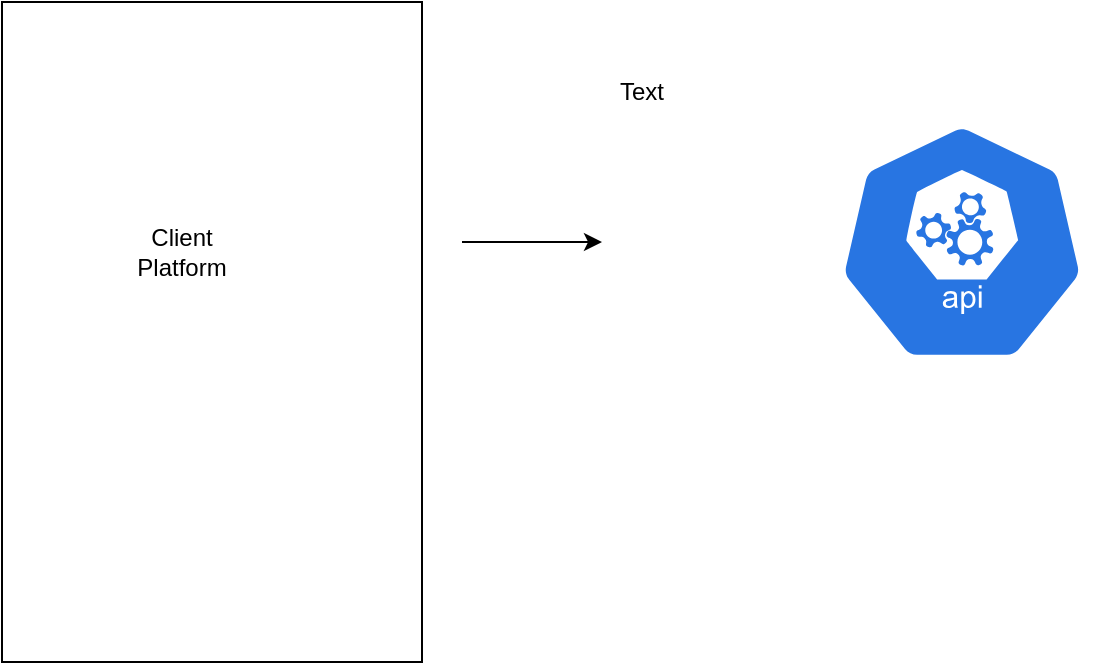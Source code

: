 <mxfile version="20.7.4" type="device"><diagram id="Ht1M8jgEwFfnCIfOTk4-" name="Page-1"><mxGraphModel dx="1122" dy="762" grid="1" gridSize="10" guides="1" tooltips="1" connect="1" arrows="1" fold="1" page="1" pageScale="1" pageWidth="1169" pageHeight="827" math="0" shadow="0"><root><mxCell id="0"/><mxCell id="1" parent="0"/><mxCell id="ZZOkl-elD7u4CBkSJhDt-1" value="" style="sketch=0;html=1;dashed=0;whitespace=wrap;fillColor=#2875E2;strokeColor=#ffffff;points=[[0.005,0.63,0],[0.1,0.2,0],[0.9,0.2,0],[0.5,0,0],[0.995,0.63,0],[0.72,0.99,0],[0.5,1,0],[0.28,0.99,0]];verticalLabelPosition=bottom;align=center;verticalAlign=top;shape=mxgraph.kubernetes.icon;prIcon=api" vertex="1" parent="1"><mxGeometry x="460" y="310" width="140" height="120" as="geometry"/></mxCell><mxCell id="ZZOkl-elD7u4CBkSJhDt-4" value="" style="rounded=0;whiteSpace=wrap;html=1;" vertex="1" parent="1"><mxGeometry x="50" y="250" width="210" height="330" as="geometry"/></mxCell><mxCell id="ZZOkl-elD7u4CBkSJhDt-5" value="Client Platform" style="text;html=1;strokeColor=none;fillColor=none;align=center;verticalAlign=middle;whiteSpace=wrap;rounded=0;" vertex="1" parent="1"><mxGeometry x="110" y="360" width="60" height="30" as="geometry"/></mxCell><mxCell id="ZZOkl-elD7u4CBkSJhDt-6" value="" style="endArrow=classic;html=1;rounded=0;" edge="1" parent="1"><mxGeometry width="50" height="50" relative="1" as="geometry"><mxPoint x="280" y="370" as="sourcePoint"/><mxPoint x="350" y="370" as="targetPoint"/></mxGeometry></mxCell><mxCell id="ZZOkl-elD7u4CBkSJhDt-8" value="Text" style="text;html=1;strokeColor=none;fillColor=none;align=center;verticalAlign=middle;whiteSpace=wrap;rounded=0;" vertex="1" parent="1"><mxGeometry x="340" y="280" width="60" height="30" as="geometry"/></mxCell></root></mxGraphModel></diagram></mxfile>